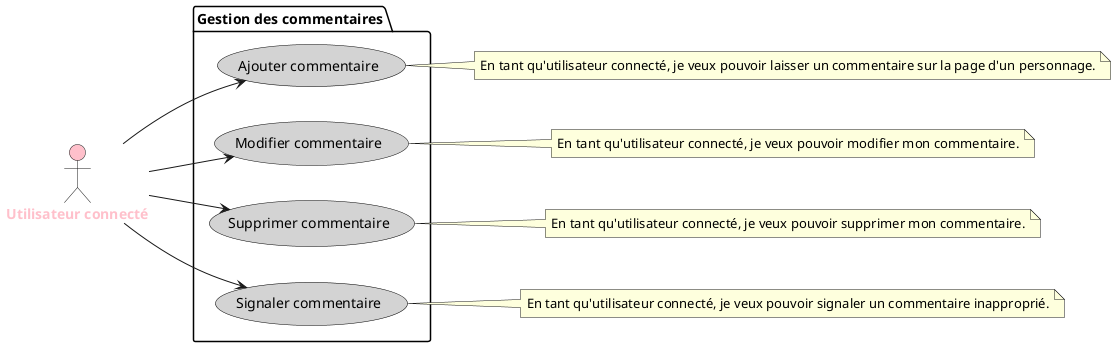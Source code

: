 @startuml UserStoryUserComment

left to right direction
skinparam actorFontStyle bold
skinparam usecase {
    BackgroundColor YellowGreen
    BorderColor Black
}

actor "Utilisateur connecté" as U #Pink;text:Pink

package "Gestion des commentaires" {
    usecase "Ajouter commentaire" as Ac #LightGray;text:Black
    usecase "Modifier commentaire" as Mc #LightGray;text:Black
    usecase "Supprimer commentaire" as SuC #LightGray;text:Black
    usecase "Signaler commentaire" as SiC #LightGray;text:Black
}

' Relations entre acteurs et cas d'utilisation
U --> Ac
U --> Mc
U --> SuC
U --> SiC

' Description des cas d'utilisation
note right of Ac
    En tant qu'utilisateur connecté, je veux pouvoir laisser un commentaire sur la page d'un personnage.
end note
note right of SiC
    En tant qu'utilisateur connecté, je veux pouvoir signaler un commentaire inapproprié.
end note
note right of SuC
    En tant qu'utilisateur connecté, je veux pouvoir supprimer mon commentaire.
end note
note right of Mc
    En tant qu'utilisateur connecté, je veux pouvoir modifier mon commentaire.
end note

@enduml
